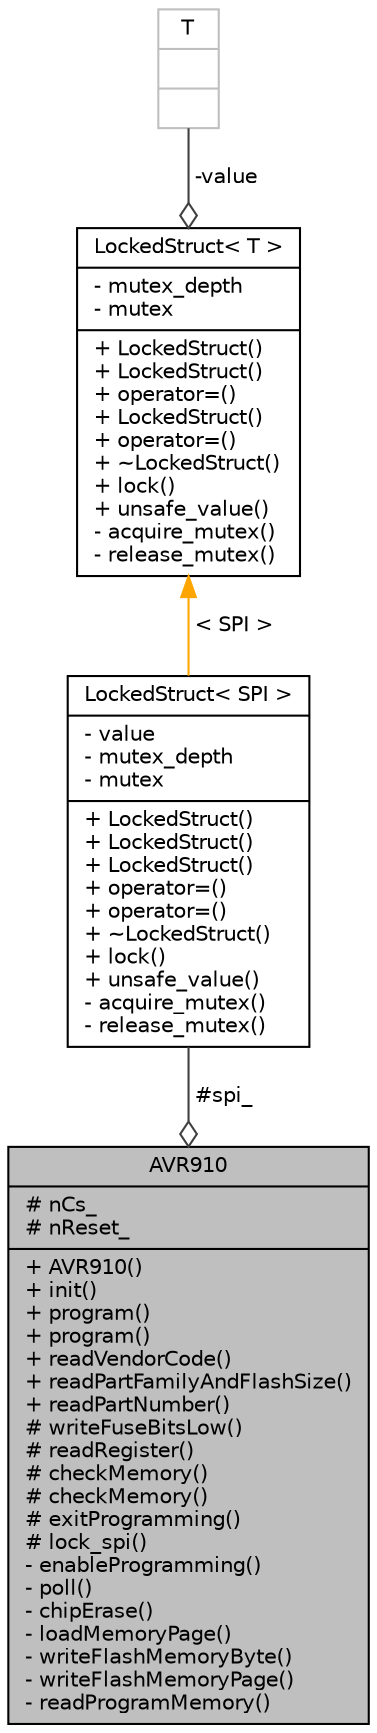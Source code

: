 digraph "AVR910"
{
  edge [fontname="Helvetica",fontsize="10",labelfontname="Helvetica",labelfontsize="10"];
  node [fontname="Helvetica",fontsize="10",shape=record];
  Node2 [label="{AVR910\n|# nCs_\l# nReset_\l|+ AVR910()\l+ init()\l+ program()\l+ program()\l+ readVendorCode()\l+ readPartFamilyAndFlashSize()\l+ readPartNumber()\l# writeFuseBitsLow()\l# readRegister()\l# checkMemory()\l# checkMemory()\l# exitProgramming()\l# lock_spi()\l- enableProgramming()\l- poll()\l- chipErase()\l- loadMemoryPage()\l- writeFlashMemoryByte()\l- writeFlashMemoryPage()\l- readProgramMemory()\l}",height=0.2,width=0.4,color="black", fillcolor="grey75", style="filled", fontcolor="black"];
  Node3 -> Node2 [color="grey25",fontsize="10",style="solid",label=" #spi_" ,arrowhead="odiamond",fontname="Helvetica"];
  Node3 [label="{LockedStruct\< SPI \>\n|- value\l- mutex_depth\l- mutex\l|+ LockedStruct()\l+ LockedStruct()\l+ LockedStruct()\l+ operator=()\l+ operator=()\l+ ~LockedStruct()\l+ lock()\l+ unsafe_value()\l- acquire_mutex()\l- release_mutex()\l}",height=0.2,width=0.4,color="black", fillcolor="white", style="filled",URL="$struct_locked_struct.html"];
  Node4 -> Node3 [dir="back",color="orange",fontsize="10",style="solid",label=" \< SPI \>" ,fontname="Helvetica"];
  Node4 [label="{LockedStruct\< T \>\n|- mutex_depth\l- mutex\l|+ LockedStruct()\l+ LockedStruct()\l+ operator=()\l+ LockedStruct()\l+ operator=()\l+ ~LockedStruct()\l+ lock()\l+ unsafe_value()\l- acquire_mutex()\l- release_mutex()\l}",height=0.2,width=0.4,color="black", fillcolor="white", style="filled",URL="$struct_locked_struct.html",tooltip="A locked-struct abstraction. "];
  Node5 -> Node4 [color="grey25",fontsize="10",style="solid",label=" -value" ,arrowhead="odiamond",fontname="Helvetica"];
  Node5 [label="{T\n||}",height=0.2,width=0.4,color="grey75", fillcolor="white", style="filled"];
}
